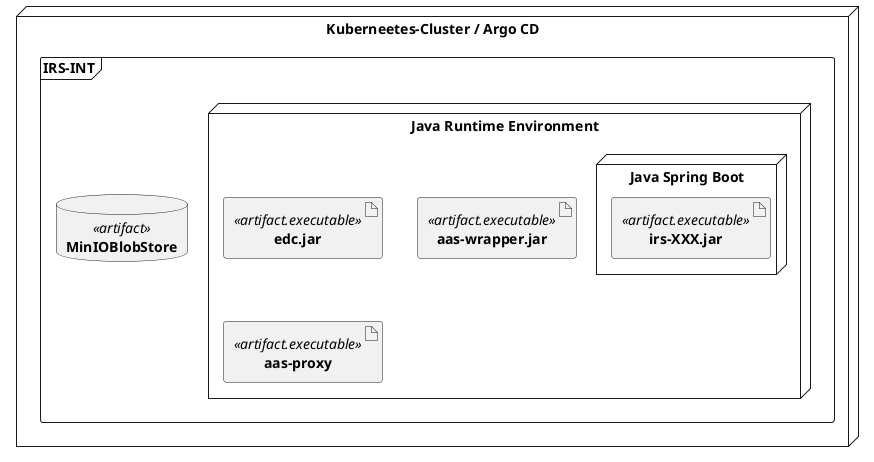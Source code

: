 @startuml

skinparam monochrome true
skinparam shadowing false

node "Kuberneetes-Cluster / Argo CD" {

frame IRS-INT {
database "**MinIOBlobStore**" <<artifact>>
node "Java Runtime Environment" {
node "Java Spring Boot" {
artifact "**irs-XXX.jar**" <<artifact.executable>> as IRS
}
artifact "**edc.jar**" <<artifact.executable>>
artifact "**aas-wrapper.jar**" <<artifact.executable>> as AAS_W
artifact "**aas-proxy**" <<artifact.executable>> as AAS_P
}

}
}



@enduml
